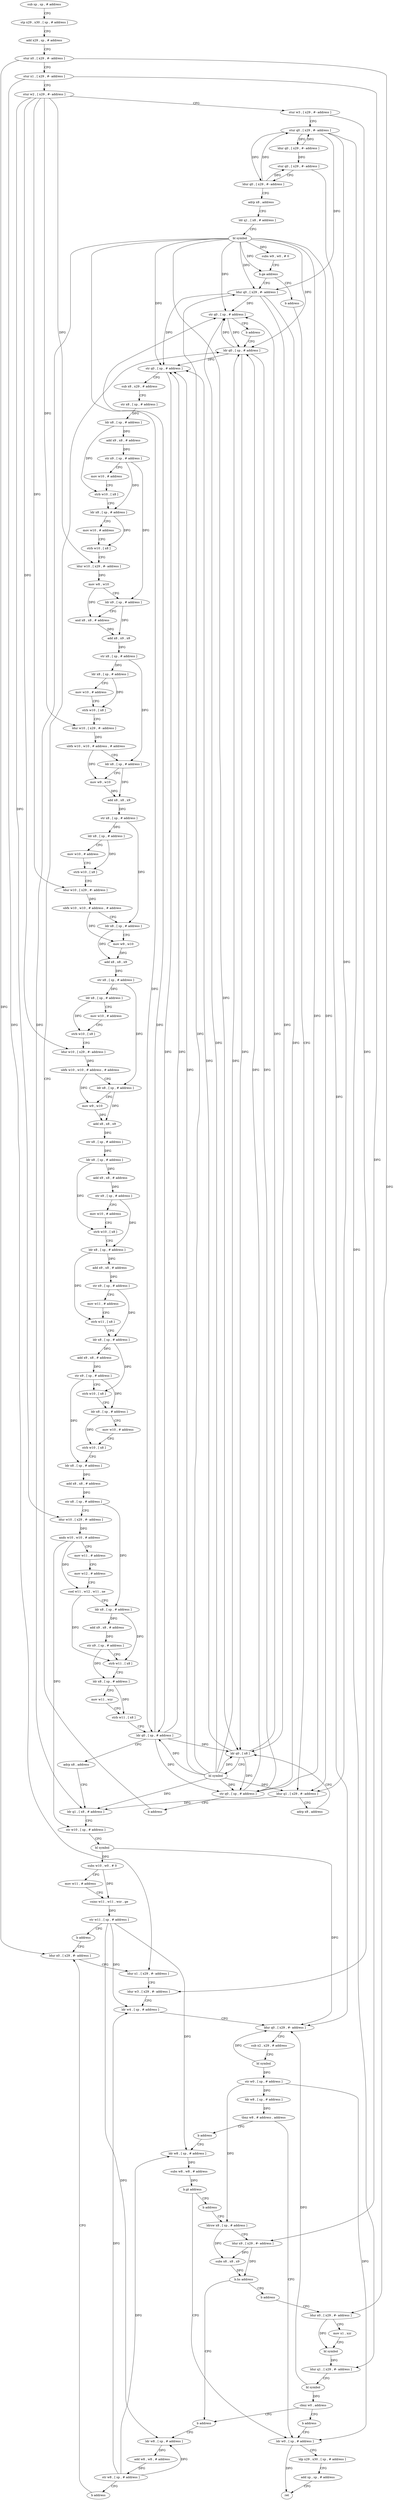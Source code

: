 digraph "func" {
"4230608" [label = "sub sp , sp , # address" ]
"4230612" [label = "stp x29 , x30 , [ sp , # address ]" ]
"4230616" [label = "add x29 , sp , # address" ]
"4230620" [label = "stur x0 , [ x29 , #- address ]" ]
"4230624" [label = "stur x1 , [ x29 , #- address ]" ]
"4230628" [label = "stur w2 , [ x29 , #- address ]" ]
"4230632" [label = "stur w3 , [ x29 , #- address ]" ]
"4230636" [label = "stur q0 , [ x29 , #- address ]" ]
"4230640" [label = "ldur q0 , [ x29 , #- address ]" ]
"4230644" [label = "stur q0 , [ x29 , #- address ]" ]
"4230648" [label = "ldur q0 , [ x29 , #- address ]" ]
"4230652" [label = "adrp x8 , address" ]
"4230656" [label = "ldr q1 , [ x8 , # address ]" ]
"4230660" [label = "bl symbol" ]
"4230664" [label = "subs w9 , w0 , # 0" ]
"4230668" [label = "b.ge address" ]
"4230700" [label = "ldur q0 , [ x29 , #- address ]" ]
"4230672" [label = "b address" ]
"4230704" [label = "str q0 , [ sp , # address ]" ]
"4230708" [label = "b address" ]
"4230712" [label = "ldr q0 , [ sp , # address ]" ]
"4230676" [label = "ldur q1 , [ x29 , #- address ]" ]
"4230716" [label = "str q0 , [ sp , # address ]" ]
"4230720" [label = "sub x8 , x29 , # address" ]
"4230724" [label = "str x8 , [ sp , # address ]" ]
"4230728" [label = "ldr x8 , [ sp , # address ]" ]
"4230732" [label = "add x9 , x8 , # address" ]
"4230736" [label = "str x9 , [ sp , # address ]" ]
"4230740" [label = "mov w10 , # address" ]
"4230744" [label = "strb w10 , [ x8 ]" ]
"4230748" [label = "ldr x8 , [ sp , # address ]" ]
"4230752" [label = "mov w10 , # address" ]
"4230756" [label = "strb w10 , [ x8 ]" ]
"4230760" [label = "ldur w10 , [ x29 , #- address ]" ]
"4230764" [label = "mov w8 , w10" ]
"4230768" [label = "ldr x9 , [ sp , # address ]" ]
"4230772" [label = "and x8 , x8 , # address" ]
"4230776" [label = "add x8 , x9 , x8" ]
"4230780" [label = "str x8 , [ sp , # address ]" ]
"4230784" [label = "ldr x8 , [ sp , # address ]" ]
"4230788" [label = "mov w10 , # address" ]
"4230792" [label = "strb w10 , [ x8 ]" ]
"4230796" [label = "ldur w10 , [ x29 , #- address ]" ]
"4230800" [label = "ubfx w10 , w10 , # address , # address" ]
"4230804" [label = "ldr x8 , [ sp , # address ]" ]
"4230808" [label = "mov w9 , w10" ]
"4230812" [label = "add x8 , x8 , x9" ]
"4230816" [label = "str x8 , [ sp , # address ]" ]
"4230820" [label = "ldr x8 , [ sp , # address ]" ]
"4230824" [label = "mov w10 , # address" ]
"4230828" [label = "strb w10 , [ x8 ]" ]
"4230832" [label = "ldur w10 , [ x29 , #- address ]" ]
"4230836" [label = "ubfx w10 , w10 , # address , # address" ]
"4230840" [label = "ldr x8 , [ sp , # address ]" ]
"4230844" [label = "mov w9 , w10" ]
"4230848" [label = "add x8 , x8 , x9" ]
"4230852" [label = "str x8 , [ sp , # address ]" ]
"4230856" [label = "ldr x8 , [ sp , # address ]" ]
"4230860" [label = "mov w10 , # address" ]
"4230864" [label = "strb w10 , [ x8 ]" ]
"4230868" [label = "ldur w10 , [ x29 , #- address ]" ]
"4230872" [label = "ubfx w10 , w10 , # address , # address" ]
"4230876" [label = "ldr x8 , [ sp , # address ]" ]
"4230880" [label = "mov w9 , w10" ]
"4230884" [label = "add x8 , x8 , x9" ]
"4230888" [label = "str x8 , [ sp , # address ]" ]
"4230892" [label = "ldr x8 , [ sp , # address ]" ]
"4230896" [label = "add x9 , x8 , # address" ]
"4230900" [label = "str x9 , [ sp , # address ]" ]
"4230904" [label = "mov w10 , # address" ]
"4230908" [label = "strb w10 , [ x8 ]" ]
"4230912" [label = "ldr x8 , [ sp , # address ]" ]
"4230916" [label = "add x9 , x8 , # address" ]
"4230920" [label = "str x9 , [ sp , # address ]" ]
"4230924" [label = "mov w11 , # address" ]
"4230928" [label = "strb w11 , [ x8 ]" ]
"4230932" [label = "ldr x8 , [ sp , # address ]" ]
"4230936" [label = "add x9 , x8 , # address" ]
"4230940" [label = "str x9 , [ sp , # address ]" ]
"4230944" [label = "strb w10 , [ x8 ]" ]
"4230948" [label = "ldr x8 , [ sp , # address ]" ]
"4230952" [label = "mov w10 , # address" ]
"4230956" [label = "strb w10 , [ x8 ]" ]
"4230960" [label = "ldr x8 , [ sp , # address ]" ]
"4230964" [label = "add x8 , x8 , # address" ]
"4230968" [label = "str x8 , [ sp , # address ]" ]
"4230972" [label = "ldur w10 , [ x29 , #- address ]" ]
"4230976" [label = "ands w10 , w10 , # address" ]
"4230980" [label = "mov w11 , # address" ]
"4230984" [label = "mov w12 , # address" ]
"4230988" [label = "csel w11 , w12 , w11 , ne" ]
"4230992" [label = "ldr x8 , [ sp , # address ]" ]
"4230996" [label = "add x9 , x8 , # address" ]
"4231000" [label = "str x9 , [ sp , # address ]" ]
"4231004" [label = "strb w11 , [ x8 ]" ]
"4231008" [label = "ldr x8 , [ sp , # address ]" ]
"4231012" [label = "mov w11 , wzr" ]
"4231016" [label = "strb w11 , [ x8 ]" ]
"4231020" [label = "ldr q0 , [ sp , # address ]" ]
"4231024" [label = "adrp x8 , address" ]
"4231028" [label = "ldr q1 , [ x8 , # address ]" ]
"4231032" [label = "str w10 , [ sp , # address ]" ]
"4231036" [label = "bl symbol" ]
"4231040" [label = "subs w10 , w0 , # 0" ]
"4231044" [label = "mov w11 , # address" ]
"4231048" [label = "csinc w11 , w11 , wzr , ge" ]
"4231052" [label = "str w11 , [ sp , # address ]" ]
"4231056" [label = "b address" ]
"4231060" [label = "ldur x0 , [ x29 , #- address ]" ]
"4230680" [label = "adrp x8 , address" ]
"4230684" [label = "ldr q0 , [ x8 ]" ]
"4230688" [label = "bl symbol" ]
"4230692" [label = "str q0 , [ sp , # address ]" ]
"4230696" [label = "b address" ]
"4231064" [label = "ldur x1 , [ x29 , #- address ]" ]
"4231068" [label = "ldur w3 , [ x29 , #- address ]" ]
"4231072" [label = "ldr w4 , [ sp , # address ]" ]
"4231076" [label = "ldur q0 , [ x29 , #- address ]" ]
"4231080" [label = "sub x2 , x29 , # address" ]
"4231084" [label = "bl symbol" ]
"4231088" [label = "str w0 , [ sp , # address ]" ]
"4231092" [label = "ldr w8 , [ sp , # address ]" ]
"4231096" [label = "tbnz w8 , # address , address" ]
"4231168" [label = "ldr w0 , [ sp , # address ]" ]
"4231100" [label = "b address" ]
"4231172" [label = "ldp x29 , x30 , [ sp , # address ]" ]
"4231176" [label = "add sp , sp , # address" ]
"4231180" [label = "ret" ]
"4231104" [label = "ldr w8 , [ sp , # address ]" ]
"4231108" [label = "subs w8 , w8 , # address" ]
"4231112" [label = "b.gt address" ]
"4231116" [label = "b address" ]
"4231120" [label = "ldrsw x8 , [ sp , # address ]" ]
"4231124" [label = "ldur x9 , [ x29 , #- address ]" ]
"4231128" [label = "subs x8 , x8 , x9" ]
"4231132" [label = "b.hs address" ]
"4231184" [label = "b address" ]
"4231136" [label = "b address" ]
"4231188" [label = "ldr w8 , [ sp , # address ]" ]
"4231140" [label = "ldur x0 , [ x29 , #- address ]" ]
"4231192" [label = "add w8 , w8 , # address" ]
"4231196" [label = "str w8 , [ sp , # address ]" ]
"4231200" [label = "b address" ]
"4231144" [label = "mov x1 , xzr" ]
"4231148" [label = "bl symbol" ]
"4231152" [label = "ldur q1 , [ x29 , #- address ]" ]
"4231156" [label = "bl symbol" ]
"4231160" [label = "cbnz w0 , address" ]
"4231164" [label = "b address" ]
"4230608" -> "4230612" [ label = "CFG" ]
"4230612" -> "4230616" [ label = "CFG" ]
"4230616" -> "4230620" [ label = "CFG" ]
"4230620" -> "4230624" [ label = "CFG" ]
"4230620" -> "4231060" [ label = "DFG" ]
"4230620" -> "4231140" [ label = "DFG" ]
"4230624" -> "4230628" [ label = "CFG" ]
"4230624" -> "4231064" [ label = "DFG" ]
"4230624" -> "4231124" [ label = "DFG" ]
"4230628" -> "4230632" [ label = "CFG" ]
"4230628" -> "4230760" [ label = "DFG" ]
"4230628" -> "4230796" [ label = "DFG" ]
"4230628" -> "4230832" [ label = "DFG" ]
"4230628" -> "4230868" [ label = "DFG" ]
"4230628" -> "4230972" [ label = "DFG" ]
"4230632" -> "4230636" [ label = "CFG" ]
"4230632" -> "4231068" [ label = "DFG" ]
"4230636" -> "4230640" [ label = "DFG" ]
"4230636" -> "4230648" [ label = "DFG" ]
"4230636" -> "4230700" [ label = "DFG" ]
"4230636" -> "4230676" [ label = "DFG" ]
"4230636" -> "4231152" [ label = "DFG" ]
"4230640" -> "4230644" [ label = "DFG" ]
"4230640" -> "4230636" [ label = "DFG" ]
"4230644" -> "4230648" [ label = "CFG" ]
"4230644" -> "4231076" [ label = "DFG" ]
"4230648" -> "4230652" [ label = "CFG" ]
"4230648" -> "4230636" [ label = "DFG" ]
"4230648" -> "4230644" [ label = "DFG" ]
"4230652" -> "4230656" [ label = "CFG" ]
"4230656" -> "4230660" [ label = "CFG" ]
"4230660" -> "4230664" [ label = "DFG" ]
"4230660" -> "4230668" [ label = "DFG" ]
"4230660" -> "4230700" [ label = "DFG" ]
"4230660" -> "4230704" [ label = "DFG" ]
"4230660" -> "4230712" [ label = "DFG" ]
"4230660" -> "4230716" [ label = "DFG" ]
"4230660" -> "4230684" [ label = "DFG" ]
"4230660" -> "4230692" [ label = "DFG" ]
"4230660" -> "4231020" [ label = "DFG" ]
"4230660" -> "4230676" [ label = "DFG" ]
"4230660" -> "4231028" [ label = "DFG" ]
"4230664" -> "4230668" [ label = "CFG" ]
"4230668" -> "4230700" [ label = "CFG" ]
"4230668" -> "4230672" [ label = "CFG" ]
"4230700" -> "4230704" [ label = "DFG" ]
"4230700" -> "4230716" [ label = "DFG" ]
"4230700" -> "4230684" [ label = "DFG" ]
"4230700" -> "4230692" [ label = "DFG" ]
"4230672" -> "4230676" [ label = "CFG" ]
"4230704" -> "4230708" [ label = "CFG" ]
"4230704" -> "4230712" [ label = "DFG" ]
"4230708" -> "4230712" [ label = "CFG" ]
"4230712" -> "4230716" [ label = "DFG" ]
"4230712" -> "4230704" [ label = "DFG" ]
"4230712" -> "4230684" [ label = "DFG" ]
"4230712" -> "4230692" [ label = "DFG" ]
"4230676" -> "4230680" [ label = "CFG" ]
"4230676" -> "4231028" [ label = "DFG" ]
"4230716" -> "4230720" [ label = "CFG" ]
"4230716" -> "4231020" [ label = "DFG" ]
"4230720" -> "4230724" [ label = "CFG" ]
"4230724" -> "4230728" [ label = "DFG" ]
"4230728" -> "4230732" [ label = "DFG" ]
"4230728" -> "4230744" [ label = "DFG" ]
"4230732" -> "4230736" [ label = "DFG" ]
"4230736" -> "4230740" [ label = "CFG" ]
"4230736" -> "4230748" [ label = "DFG" ]
"4230736" -> "4230768" [ label = "DFG" ]
"4230740" -> "4230744" [ label = "CFG" ]
"4230744" -> "4230748" [ label = "CFG" ]
"4230748" -> "4230752" [ label = "CFG" ]
"4230748" -> "4230756" [ label = "DFG" ]
"4230752" -> "4230756" [ label = "CFG" ]
"4230756" -> "4230760" [ label = "CFG" ]
"4230760" -> "4230764" [ label = "DFG" ]
"4230764" -> "4230768" [ label = "CFG" ]
"4230764" -> "4230772" [ label = "DFG" ]
"4230768" -> "4230772" [ label = "CFG" ]
"4230768" -> "4230776" [ label = "DFG" ]
"4230772" -> "4230776" [ label = "DFG" ]
"4230776" -> "4230780" [ label = "DFG" ]
"4230780" -> "4230784" [ label = "DFG" ]
"4230780" -> "4230804" [ label = "DFG" ]
"4230784" -> "4230788" [ label = "CFG" ]
"4230784" -> "4230792" [ label = "DFG" ]
"4230788" -> "4230792" [ label = "CFG" ]
"4230792" -> "4230796" [ label = "CFG" ]
"4230796" -> "4230800" [ label = "DFG" ]
"4230800" -> "4230804" [ label = "CFG" ]
"4230800" -> "4230808" [ label = "DFG" ]
"4230804" -> "4230808" [ label = "CFG" ]
"4230804" -> "4230812" [ label = "DFG" ]
"4230808" -> "4230812" [ label = "DFG" ]
"4230812" -> "4230816" [ label = "DFG" ]
"4230816" -> "4230820" [ label = "DFG" ]
"4230816" -> "4230840" [ label = "DFG" ]
"4230820" -> "4230824" [ label = "CFG" ]
"4230820" -> "4230828" [ label = "DFG" ]
"4230824" -> "4230828" [ label = "CFG" ]
"4230828" -> "4230832" [ label = "CFG" ]
"4230832" -> "4230836" [ label = "DFG" ]
"4230836" -> "4230840" [ label = "CFG" ]
"4230836" -> "4230844" [ label = "DFG" ]
"4230840" -> "4230844" [ label = "CFG" ]
"4230840" -> "4230848" [ label = "DFG" ]
"4230844" -> "4230848" [ label = "DFG" ]
"4230848" -> "4230852" [ label = "DFG" ]
"4230852" -> "4230856" [ label = "DFG" ]
"4230852" -> "4230876" [ label = "DFG" ]
"4230856" -> "4230860" [ label = "CFG" ]
"4230856" -> "4230864" [ label = "DFG" ]
"4230860" -> "4230864" [ label = "CFG" ]
"4230864" -> "4230868" [ label = "CFG" ]
"4230868" -> "4230872" [ label = "DFG" ]
"4230872" -> "4230876" [ label = "CFG" ]
"4230872" -> "4230880" [ label = "DFG" ]
"4230876" -> "4230880" [ label = "CFG" ]
"4230876" -> "4230884" [ label = "DFG" ]
"4230880" -> "4230884" [ label = "DFG" ]
"4230884" -> "4230888" [ label = "DFG" ]
"4230888" -> "4230892" [ label = "DFG" ]
"4230892" -> "4230896" [ label = "DFG" ]
"4230892" -> "4230908" [ label = "DFG" ]
"4230896" -> "4230900" [ label = "DFG" ]
"4230900" -> "4230904" [ label = "CFG" ]
"4230900" -> "4230912" [ label = "DFG" ]
"4230904" -> "4230908" [ label = "CFG" ]
"4230908" -> "4230912" [ label = "CFG" ]
"4230912" -> "4230916" [ label = "DFG" ]
"4230912" -> "4230928" [ label = "DFG" ]
"4230916" -> "4230920" [ label = "DFG" ]
"4230920" -> "4230924" [ label = "CFG" ]
"4230920" -> "4230932" [ label = "DFG" ]
"4230924" -> "4230928" [ label = "CFG" ]
"4230928" -> "4230932" [ label = "CFG" ]
"4230932" -> "4230936" [ label = "DFG" ]
"4230932" -> "4230944" [ label = "DFG" ]
"4230936" -> "4230940" [ label = "DFG" ]
"4230940" -> "4230944" [ label = "CFG" ]
"4230940" -> "4230948" [ label = "DFG" ]
"4230940" -> "4230960" [ label = "DFG" ]
"4230944" -> "4230948" [ label = "CFG" ]
"4230948" -> "4230952" [ label = "CFG" ]
"4230948" -> "4230956" [ label = "DFG" ]
"4230952" -> "4230956" [ label = "CFG" ]
"4230956" -> "4230960" [ label = "CFG" ]
"4230960" -> "4230964" [ label = "DFG" ]
"4230964" -> "4230968" [ label = "DFG" ]
"4230968" -> "4230972" [ label = "CFG" ]
"4230968" -> "4230992" [ label = "DFG" ]
"4230972" -> "4230976" [ label = "DFG" ]
"4230976" -> "4230980" [ label = "CFG" ]
"4230976" -> "4231032" [ label = "DFG" ]
"4230976" -> "4230988" [ label = "DFG" ]
"4230980" -> "4230984" [ label = "CFG" ]
"4230984" -> "4230988" [ label = "CFG" ]
"4230988" -> "4230992" [ label = "CFG" ]
"4230988" -> "4231004" [ label = "DFG" ]
"4230992" -> "4230996" [ label = "DFG" ]
"4230992" -> "4231004" [ label = "DFG" ]
"4230996" -> "4231000" [ label = "DFG" ]
"4231000" -> "4231004" [ label = "CFG" ]
"4231000" -> "4231008" [ label = "DFG" ]
"4231004" -> "4231008" [ label = "CFG" ]
"4231008" -> "4231012" [ label = "CFG" ]
"4231008" -> "4231016" [ label = "DFG" ]
"4231012" -> "4231016" [ label = "CFG" ]
"4231016" -> "4231020" [ label = "CFG" ]
"4231020" -> "4231024" [ label = "CFG" ]
"4231020" -> "4230704" [ label = "DFG" ]
"4231020" -> "4230716" [ label = "DFG" ]
"4231020" -> "4230684" [ label = "DFG" ]
"4231020" -> "4230692" [ label = "DFG" ]
"4231024" -> "4231028" [ label = "CFG" ]
"4231028" -> "4231032" [ label = "CFG" ]
"4231032" -> "4231036" [ label = "CFG" ]
"4231036" -> "4231040" [ label = "DFG" ]
"4231036" -> "4231076" [ label = "DFG" ]
"4231040" -> "4231044" [ label = "CFG" ]
"4231040" -> "4231048" [ label = "DFG" ]
"4231044" -> "4231048" [ label = "CFG" ]
"4231048" -> "4231052" [ label = "DFG" ]
"4231052" -> "4231056" [ label = "CFG" ]
"4231052" -> "4231072" [ label = "DFG" ]
"4231052" -> "4231104" [ label = "DFG" ]
"4231052" -> "4231188" [ label = "DFG" ]
"4231056" -> "4231060" [ label = "CFG" ]
"4231060" -> "4231064" [ label = "CFG" ]
"4230680" -> "4230684" [ label = "CFG" ]
"4230684" -> "4230688" [ label = "CFG" ]
"4230684" -> "4230704" [ label = "DFG" ]
"4230684" -> "4230716" [ label = "DFG" ]
"4230684" -> "4230692" [ label = "DFG" ]
"4230688" -> "4230692" [ label = "DFG" ]
"4230688" -> "4230704" [ label = "DFG" ]
"4230688" -> "4230716" [ label = "DFG" ]
"4230688" -> "4230684" [ label = "DFG" ]
"4230688" -> "4230700" [ label = "DFG" ]
"4230688" -> "4230712" [ label = "DFG" ]
"4230688" -> "4231020" [ label = "DFG" ]
"4230688" -> "4230676" [ label = "DFG" ]
"4230688" -> "4231028" [ label = "DFG" ]
"4230692" -> "4230696" [ label = "CFG" ]
"4230692" -> "4230712" [ label = "DFG" ]
"4230696" -> "4230712" [ label = "CFG" ]
"4231064" -> "4231068" [ label = "CFG" ]
"4231068" -> "4231072" [ label = "CFG" ]
"4231072" -> "4231076" [ label = "CFG" ]
"4231076" -> "4231080" [ label = "CFG" ]
"4231080" -> "4231084" [ label = "CFG" ]
"4231084" -> "4231088" [ label = "DFG" ]
"4231084" -> "4231076" [ label = "DFG" ]
"4231088" -> "4231092" [ label = "DFG" ]
"4231088" -> "4231168" [ label = "DFG" ]
"4231088" -> "4231120" [ label = "DFG" ]
"4231092" -> "4231096" [ label = "DFG" ]
"4231096" -> "4231168" [ label = "CFG" ]
"4231096" -> "4231100" [ label = "CFG" ]
"4231168" -> "4231172" [ label = "CFG" ]
"4231168" -> "4231180" [ label = "DFG" ]
"4231100" -> "4231104" [ label = "CFG" ]
"4231172" -> "4231176" [ label = "CFG" ]
"4231176" -> "4231180" [ label = "CFG" ]
"4231104" -> "4231108" [ label = "DFG" ]
"4231108" -> "4231112" [ label = "DFG" ]
"4231112" -> "4231168" [ label = "CFG" ]
"4231112" -> "4231116" [ label = "CFG" ]
"4231116" -> "4231120" [ label = "CFG" ]
"4231120" -> "4231124" [ label = "CFG" ]
"4231120" -> "4231128" [ label = "DFG" ]
"4231124" -> "4231128" [ label = "DFG" ]
"4231124" -> "4231132" [ label = "DFG" ]
"4231128" -> "4231132" [ label = "DFG" ]
"4231132" -> "4231184" [ label = "CFG" ]
"4231132" -> "4231136" [ label = "CFG" ]
"4231184" -> "4231188" [ label = "CFG" ]
"4231136" -> "4231140" [ label = "CFG" ]
"4231188" -> "4231192" [ label = "DFG" ]
"4231140" -> "4231144" [ label = "CFG" ]
"4231140" -> "4231148" [ label = "DFG" ]
"4231192" -> "4231196" [ label = "DFG" ]
"4231196" -> "4231200" [ label = "CFG" ]
"4231196" -> "4231072" [ label = "DFG" ]
"4231196" -> "4231104" [ label = "DFG" ]
"4231196" -> "4231188" [ label = "DFG" ]
"4231200" -> "4231060" [ label = "CFG" ]
"4231144" -> "4231148" [ label = "CFG" ]
"4231148" -> "4231152" [ label = "DFG" ]
"4231152" -> "4231156" [ label = "CFG" ]
"4231156" -> "4231160" [ label = "DFG" ]
"4231156" -> "4231076" [ label = "DFG" ]
"4231160" -> "4231184" [ label = "CFG" ]
"4231160" -> "4231164" [ label = "CFG" ]
"4231164" -> "4231168" [ label = "CFG" ]
}

